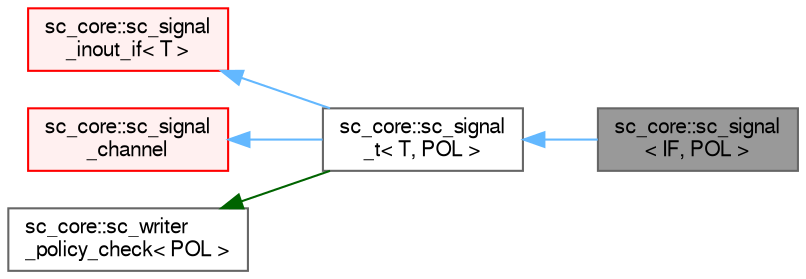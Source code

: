 digraph "sc_core::sc_signal&lt; IF, POL &gt;"
{
 // LATEX_PDF_SIZE
  bgcolor="transparent";
  edge [fontname=FreeSans,fontsize=10,labelfontname=FreeSans,labelfontsize=10];
  node [fontname=FreeSans,fontsize=10,shape=box,height=0.2,width=0.4];
  rankdir="LR";
  Node1 [id="Node000001",label="sc_core::sc_signal\l\< IF, POL \>",height=0.2,width=0.4,color="gray40", fillcolor="grey60", style="filled", fontcolor="black",tooltip=" "];
  Node2 -> Node1 [id="edge1_Node000001_Node000002",dir="back",color="steelblue1",style="solid",tooltip=" "];
  Node2 [id="Node000002",label="sc_core::sc_signal\l_t\< T, POL \>",height=0.2,width=0.4,color="gray40", fillcolor="white", style="filled",URL="$a01409.html",tooltip=" "];
  Node3 -> Node2 [id="edge2_Node000002_Node000003",dir="back",color="steelblue1",style="solid",tooltip=" "];
  Node3 [id="Node000003",label="sc_core::sc_signal\l_inout_if\< T \>",height=0.2,width=0.4,color="red", fillcolor="#FFF0F0", style="filled",URL="$a01441.html",tooltip=" "];
  Node7 -> Node2 [id="edge3_Node000002_Node000007",dir="back",color="steelblue1",style="solid",tooltip=" "];
  Node7 [id="Node000007",label="sc_core::sc_signal\l_channel",height=0.2,width=0.4,color="red", fillcolor="#FFF0F0", style="filled",URL="$a01405.html",tooltip=" "];
  Node10 -> Node2 [id="edge4_Node000002_Node000010",dir="back",color="darkgreen",style="solid",tooltip=" "];
  Node10 [id="Node000010",label="sc_core::sc_writer\l_policy_check\< POL \>",height=0.2,width=0.4,color="gray40", fillcolor="white", style="filled",URL="$a01525.html",tooltip=" "];
}
